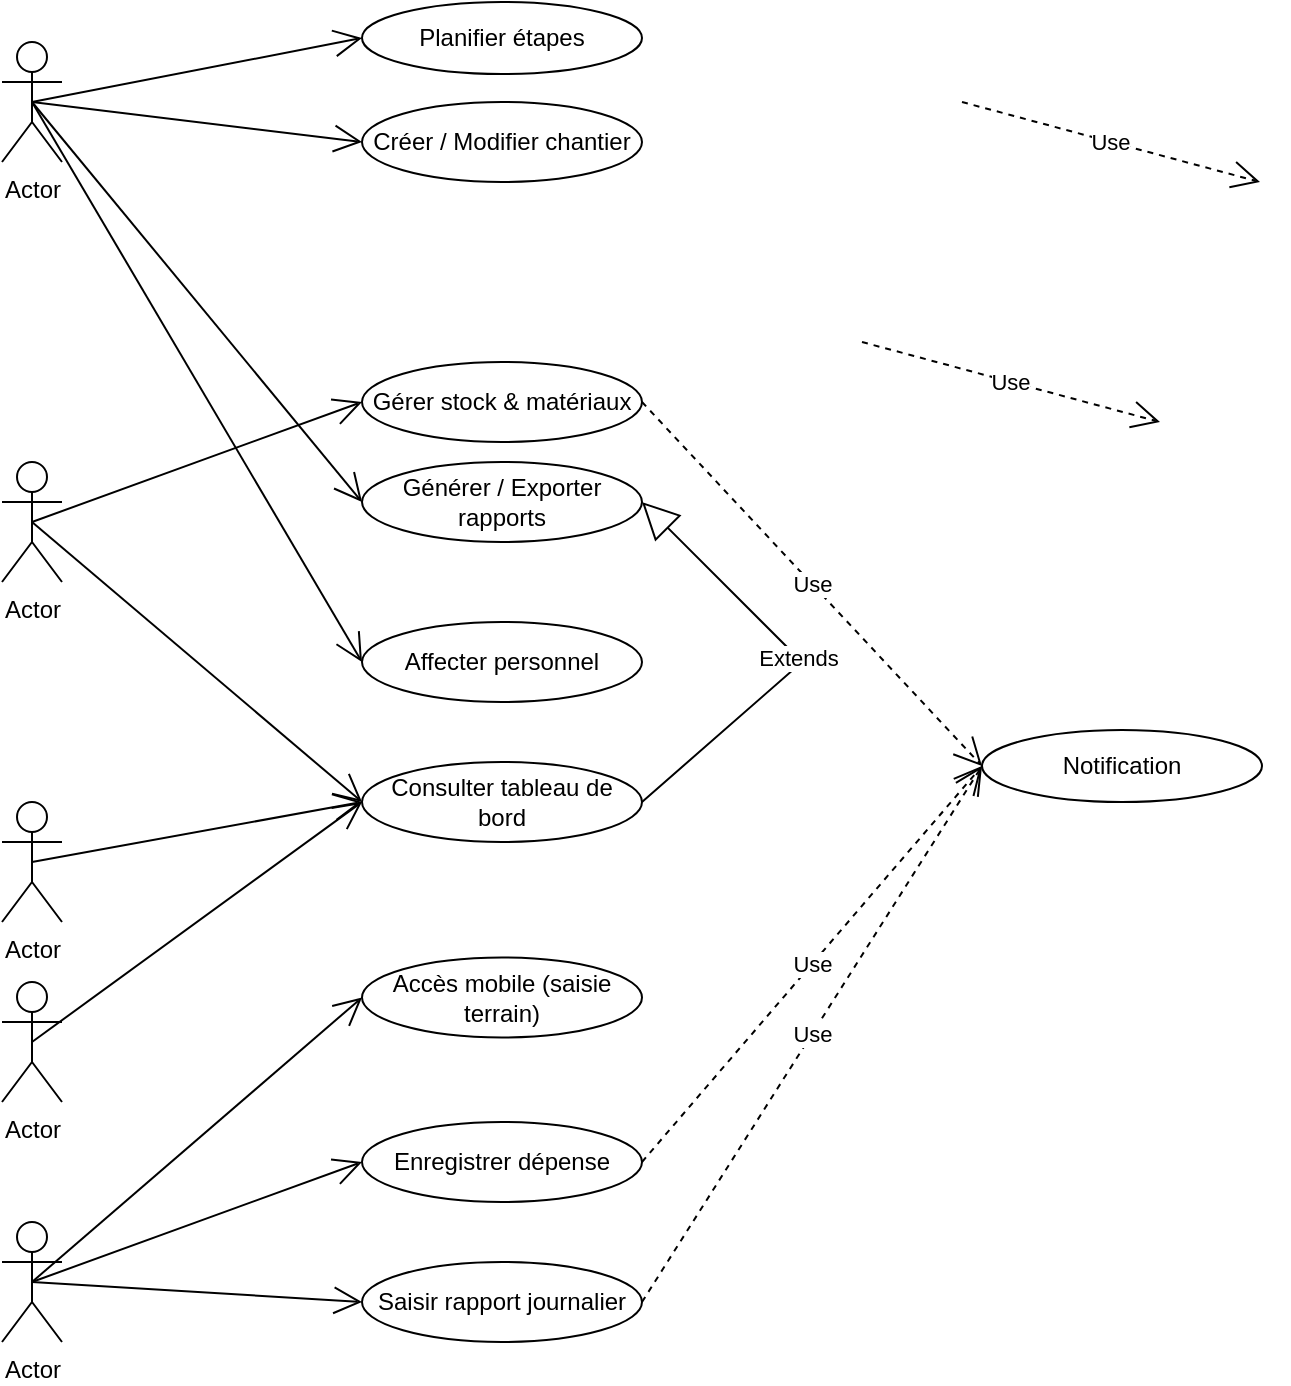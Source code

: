 <mxfile version="28.2.3">
  <diagram name="Page-1" id="U0yPcf9C1vEStQPle7nw">
    <mxGraphModel dx="1934" dy="1028" grid="1" gridSize="10" guides="1" tooltips="1" connect="1" arrows="1" fold="1" page="1" pageScale="1" pageWidth="827" pageHeight="1169" math="0" shadow="0">
      <root>
        <mxCell id="0" />
        <mxCell id="1" parent="0" />
        <mxCell id="rz-6F9YrUB6S1_jGwv9P-1" value="Actor" style="shape=umlActor;verticalLabelPosition=bottom;verticalAlign=top;html=1;outlineConnect=0;" vertex="1" parent="1">
          <mxGeometry x="280" y="480" width="30" height="60" as="geometry" />
        </mxCell>
        <mxCell id="rz-6F9YrUB6S1_jGwv9P-2" value="Actor" style="shape=umlActor;verticalLabelPosition=bottom;verticalAlign=top;html=1;outlineConnect=0;" vertex="1" parent="1">
          <mxGeometry x="280" y="650" width="30" height="60" as="geometry" />
        </mxCell>
        <mxCell id="rz-6F9YrUB6S1_jGwv9P-3" value="Actor" style="shape=umlActor;verticalLabelPosition=bottom;verticalAlign=top;html=1;outlineConnect=0;" vertex="1" parent="1">
          <mxGeometry x="280" y="740" width="30" height="60" as="geometry" />
        </mxCell>
        <mxCell id="rz-6F9YrUB6S1_jGwv9P-4" value="Actor" style="shape=umlActor;verticalLabelPosition=bottom;verticalAlign=top;html=1;outlineConnect=0;" vertex="1" parent="1">
          <mxGeometry x="280" y="270" width="30" height="60" as="geometry" />
        </mxCell>
        <mxCell id="rz-6F9YrUB6S1_jGwv9P-5" value="Actor" style="shape=umlActor;verticalLabelPosition=bottom;verticalAlign=top;html=1;outlineConnect=0;" vertex="1" parent="1">
          <mxGeometry x="280" y="860" width="30" height="60" as="geometry" />
        </mxCell>
        <mxCell id="rz-6F9YrUB6S1_jGwv9P-6" value="Planifier étapes" style="ellipse;whiteSpace=wrap;html=1;" vertex="1" parent="1">
          <mxGeometry x="460" y="250" width="140" height="36" as="geometry" />
        </mxCell>
        <mxCell id="rz-6F9YrUB6S1_jGwv9P-7" value="Créer / Modifier chantier" style="ellipse;whiteSpace=wrap;html=1;" vertex="1" parent="1">
          <mxGeometry x="460" y="300" width="140" height="40" as="geometry" />
        </mxCell>
        <mxCell id="rz-6F9YrUB6S1_jGwv9P-11" value="Consulter tableau de bord" style="ellipse;whiteSpace=wrap;html=1;" vertex="1" parent="1">
          <mxGeometry x="460" y="630" width="140" height="40" as="geometry" />
        </mxCell>
        <mxCell id="rz-6F9YrUB6S1_jGwv9P-12" value="Affecter personnel" style="ellipse;whiteSpace=wrap;html=1;" vertex="1" parent="1">
          <mxGeometry x="460" y="560" width="140" height="40" as="geometry" />
        </mxCell>
        <mxCell id="rz-6F9YrUB6S1_jGwv9P-13" value="Générer / Exporter rapports" style="ellipse;whiteSpace=wrap;html=1;" vertex="1" parent="1">
          <mxGeometry x="460" y="480" width="140" height="40" as="geometry" />
        </mxCell>
        <mxCell id="rz-6F9YrUB6S1_jGwv9P-14" value="Gérer stock &amp;amp; matériaux" style="ellipse;whiteSpace=wrap;html=1;" vertex="1" parent="1">
          <mxGeometry x="460" y="430" width="140" height="40" as="geometry" />
        </mxCell>
        <mxCell id="rz-6F9YrUB6S1_jGwv9P-15" value="Accès mobile (saisie terrain)" style="ellipse;whiteSpace=wrap;html=1;" vertex="1" parent="1">
          <mxGeometry x="460" y="727.75" width="140" height="40" as="geometry" />
        </mxCell>
        <mxCell id="rz-6F9YrUB6S1_jGwv9P-16" value="Enregistrer dépense" style="ellipse;whiteSpace=wrap;html=1;" vertex="1" parent="1">
          <mxGeometry x="460" y="810" width="140" height="40" as="geometry" />
        </mxCell>
        <mxCell id="rz-6F9YrUB6S1_jGwv9P-18" value="Saisir rapport journalier" style="ellipse;whiteSpace=wrap;html=1;" vertex="1" parent="1">
          <mxGeometry x="460" y="880" width="140" height="40" as="geometry" />
        </mxCell>
        <mxCell id="rz-6F9YrUB6S1_jGwv9P-22" value="" style="endArrow=open;endFill=1;endSize=12;html=1;rounded=0;entryX=0;entryY=0.5;entryDx=0;entryDy=0;exitX=0.5;exitY=0.5;exitDx=0;exitDy=0;exitPerimeter=0;" edge="1" parent="1" source="rz-6F9YrUB6S1_jGwv9P-4" target="rz-6F9YrUB6S1_jGwv9P-6">
          <mxGeometry width="160" relative="1" as="geometry">
            <mxPoint x="300" y="299.68" as="sourcePoint" />
            <mxPoint x="460" y="299.68" as="targetPoint" />
          </mxGeometry>
        </mxCell>
        <mxCell id="rz-6F9YrUB6S1_jGwv9P-23" value="" style="endArrow=open;endFill=1;endSize=12;html=1;rounded=0;entryX=0;entryY=0.5;entryDx=0;entryDy=0;exitX=0.5;exitY=0.5;exitDx=0;exitDy=0;exitPerimeter=0;" edge="1" parent="1" source="rz-6F9YrUB6S1_jGwv9P-4">
          <mxGeometry width="160" relative="1" as="geometry">
            <mxPoint x="295" y="352" as="sourcePoint" />
            <mxPoint x="460" y="320" as="targetPoint" />
          </mxGeometry>
        </mxCell>
        <mxCell id="rz-6F9YrUB6S1_jGwv9P-24" value="" style="endArrow=open;endFill=1;endSize=12;html=1;rounded=0;entryX=0;entryY=0.5;entryDx=0;entryDy=0;exitX=0.5;exitY=0.5;exitDx=0;exitDy=0;exitPerimeter=0;" edge="1" parent="1" source="rz-6F9YrUB6S1_jGwv9P-4" target="rz-6F9YrUB6S1_jGwv9P-13">
          <mxGeometry width="160" relative="1" as="geometry">
            <mxPoint x="280" y="370" as="sourcePoint" />
            <mxPoint x="445" y="450" as="targetPoint" />
          </mxGeometry>
        </mxCell>
        <mxCell id="rz-6F9YrUB6S1_jGwv9P-26" value="" style="endArrow=open;endFill=1;endSize=12;html=1;rounded=0;entryX=0;entryY=0.5;entryDx=0;entryDy=0;exitX=0.5;exitY=0.5;exitDx=0;exitDy=0;exitPerimeter=0;" edge="1" parent="1" source="rz-6F9YrUB6S1_jGwv9P-1" target="rz-6F9YrUB6S1_jGwv9P-11">
          <mxGeometry width="160" relative="1" as="geometry">
            <mxPoint x="300" y="310" as="sourcePoint" />
            <mxPoint x="435" y="390" as="targetPoint" />
          </mxGeometry>
        </mxCell>
        <mxCell id="rz-6F9YrUB6S1_jGwv9P-27" value="" style="endArrow=open;endFill=1;endSize=12;html=1;rounded=0;entryX=0;entryY=0.5;entryDx=0;entryDy=0;exitX=0.5;exitY=0.5;exitDx=0;exitDy=0;exitPerimeter=0;" edge="1" parent="1" source="rz-6F9YrUB6S1_jGwv9P-2" target="rz-6F9YrUB6S1_jGwv9P-11">
          <mxGeometry width="160" relative="1" as="geometry">
            <mxPoint x="270" y="722" as="sourcePoint" />
            <mxPoint x="435" y="690" as="targetPoint" />
          </mxGeometry>
        </mxCell>
        <mxCell id="rz-6F9YrUB6S1_jGwv9P-28" value="" style="endArrow=open;endFill=1;endSize=12;html=1;rounded=0;entryX=0;entryY=0.5;entryDx=0;entryDy=0;exitX=0.5;exitY=0.5;exitDx=0;exitDy=0;exitPerimeter=0;" edge="1" parent="1" source="rz-6F9YrUB6S1_jGwv9P-1" target="rz-6F9YrUB6S1_jGwv9P-14">
          <mxGeometry width="160" relative="1" as="geometry">
            <mxPoint x="249" y="602" as="sourcePoint" />
            <mxPoint x="414" y="570" as="targetPoint" />
          </mxGeometry>
        </mxCell>
        <mxCell id="rz-6F9YrUB6S1_jGwv9P-29" value="" style="endArrow=open;endFill=1;endSize=12;html=1;rounded=0;entryX=0;entryY=0.5;entryDx=0;entryDy=0;exitX=0.5;exitY=0.5;exitDx=0;exitDy=0;exitPerimeter=0;" edge="1" parent="1" source="rz-6F9YrUB6S1_jGwv9P-5" target="rz-6F9YrUB6S1_jGwv9P-16">
          <mxGeometry width="160" relative="1" as="geometry">
            <mxPoint x="295" y="952" as="sourcePoint" />
            <mxPoint x="460" y="920" as="targetPoint" />
          </mxGeometry>
        </mxCell>
        <mxCell id="rz-6F9YrUB6S1_jGwv9P-30" value="" style="endArrow=open;endFill=1;endSize=12;html=1;rounded=0;entryX=0;entryY=0.5;entryDx=0;entryDy=0;exitX=0.5;exitY=0.5;exitDx=0;exitDy=0;exitPerimeter=0;" edge="1" parent="1" source="rz-6F9YrUB6S1_jGwv9P-5" target="rz-6F9YrUB6S1_jGwv9P-18">
          <mxGeometry width="160" relative="1" as="geometry">
            <mxPoint x="280" y="1062" as="sourcePoint" />
            <mxPoint x="445" y="1030" as="targetPoint" />
          </mxGeometry>
        </mxCell>
        <mxCell id="rz-6F9YrUB6S1_jGwv9P-31" value="" style="endArrow=open;endFill=1;endSize=12;html=1;rounded=0;entryX=0;entryY=0.5;entryDx=0;entryDy=0;exitX=0.5;exitY=0.5;exitDx=0;exitDy=0;exitPerimeter=0;" edge="1" parent="1" source="rz-6F9YrUB6S1_jGwv9P-5" target="rz-6F9YrUB6S1_jGwv9P-15">
          <mxGeometry width="160" relative="1" as="geometry">
            <mxPoint x="249" y="822" as="sourcePoint" />
            <mxPoint x="414" y="790" as="targetPoint" />
          </mxGeometry>
        </mxCell>
        <mxCell id="rz-6F9YrUB6S1_jGwv9P-32" value="" style="endArrow=open;endFill=1;endSize=12;html=1;rounded=0;entryX=0;entryY=0.5;entryDx=0;entryDy=0;exitX=0.5;exitY=0.5;exitDx=0;exitDy=0;exitPerimeter=0;" edge="1" parent="1" source="rz-6F9YrUB6S1_jGwv9P-4" target="rz-6F9YrUB6S1_jGwv9P-12">
          <mxGeometry width="160" relative="1" as="geometry">
            <mxPoint x="331" y="262" as="sourcePoint" />
            <mxPoint x="496" y="230" as="targetPoint" />
          </mxGeometry>
        </mxCell>
        <mxCell id="rz-6F9YrUB6S1_jGwv9P-33" value="" style="endArrow=open;endFill=1;endSize=12;html=1;rounded=0;entryX=0;entryY=0.5;entryDx=0;entryDy=0;exitX=0.5;exitY=0.5;exitDx=0;exitDy=0;exitPerimeter=0;" edge="1" parent="1" source="rz-6F9YrUB6S1_jGwv9P-3" target="rz-6F9YrUB6S1_jGwv9P-11">
          <mxGeometry width="160" relative="1" as="geometry">
            <mxPoint x="212.5" y="759.75" as="sourcePoint" />
            <mxPoint x="377.5" y="727.75" as="targetPoint" />
          </mxGeometry>
        </mxCell>
        <mxCell id="rz-6F9YrUB6S1_jGwv9P-36" value="Extends" style="endArrow=block;endSize=16;endFill=0;html=1;rounded=0;exitX=1;exitY=0.5;exitDx=0;exitDy=0;entryX=1;entryY=0.5;entryDx=0;entryDy=0;" edge="1" parent="1" source="rz-6F9YrUB6S1_jGwv9P-11" target="rz-6F9YrUB6S1_jGwv9P-13">
          <mxGeometry width="160" relative="1" as="geometry">
            <mxPoint x="667" y="510" as="sourcePoint" />
            <mxPoint x="600" y="510" as="targetPoint" />
            <Array as="points">
              <mxPoint x="680" y="580" />
            </Array>
          </mxGeometry>
        </mxCell>
        <mxCell id="rz-6F9YrUB6S1_jGwv9P-37" value="Use" style="endArrow=open;endSize=12;dashed=1;html=1;rounded=0;entryX=0;entryY=0.5;entryDx=0;entryDy=0;exitX=1;exitY=0.5;exitDx=0;exitDy=0;" edge="1" parent="1" source="rz-6F9YrUB6S1_jGwv9P-14" target="rz-6F9YrUB6S1_jGwv9P-42">
          <mxGeometry width="160" relative="1" as="geometry">
            <mxPoint x="640" y="420" as="sourcePoint" />
            <mxPoint x="800" y="420" as="targetPoint" />
          </mxGeometry>
        </mxCell>
        <mxCell id="rz-6F9YrUB6S1_jGwv9P-42" value="Notification" style="ellipse;whiteSpace=wrap;html=1;" vertex="1" parent="1">
          <mxGeometry x="770" y="614" width="140" height="36" as="geometry" />
        </mxCell>
        <mxCell id="rz-6F9YrUB6S1_jGwv9P-43" style="edgeStyle=orthogonalEdgeStyle;rounded=0;orthogonalLoop=1;jettySize=auto;html=1;exitX=0.5;exitY=1;exitDx=0;exitDy=0;" edge="1" parent="1">
          <mxGeometry relative="1" as="geometry">
            <mxPoint x="790" y="528" as="sourcePoint" />
            <mxPoint x="790" y="528" as="targetPoint" />
          </mxGeometry>
        </mxCell>
        <mxCell id="rz-6F9YrUB6S1_jGwv9P-44" value="Use" style="endArrow=open;endSize=12;dashed=1;html=1;rounded=0;entryX=0;entryY=0.5;entryDx=0;entryDy=0;exitX=1;exitY=0.5;exitDx=0;exitDy=0;" edge="1" parent="1" source="rz-6F9YrUB6S1_jGwv9P-16" target="rz-6F9YrUB6S1_jGwv9P-42">
          <mxGeometry width="160" relative="1" as="geometry">
            <mxPoint x="600" y="540" as="sourcePoint" />
            <mxPoint x="749" y="580" as="targetPoint" />
          </mxGeometry>
        </mxCell>
        <mxCell id="rz-6F9YrUB6S1_jGwv9P-45" value="Use" style="endArrow=open;endSize=12;dashed=1;html=1;rounded=0;entryX=0;entryY=0.5;entryDx=0;entryDy=0;exitX=1;exitY=0.5;exitDx=0;exitDy=0;" edge="1" parent="1" source="rz-6F9YrUB6S1_jGwv9P-18" target="rz-6F9YrUB6S1_jGwv9P-42">
          <mxGeometry width="160" relative="1" as="geometry">
            <mxPoint x="710" y="600" as="sourcePoint" />
            <mxPoint x="859" y="640" as="targetPoint" />
          </mxGeometry>
        </mxCell>
        <mxCell id="rz-6F9YrUB6S1_jGwv9P-46" value="Use" style="endArrow=open;endSize=12;dashed=1;html=1;rounded=0;entryX=0;entryY=0;entryDx=0;entryDy=0;exitX=1;exitY=0.5;exitDx=0;exitDy=0;" edge="1" parent="1">
          <mxGeometry width="160" relative="1" as="geometry">
            <mxPoint x="710" y="420" as="sourcePoint" />
            <mxPoint x="859" y="460" as="targetPoint" />
          </mxGeometry>
        </mxCell>
        <mxCell id="rz-6F9YrUB6S1_jGwv9P-47" value="Use" style="endArrow=open;endSize=12;dashed=1;html=1;rounded=0;entryX=0;entryY=0;entryDx=0;entryDy=0;exitX=1;exitY=0.5;exitDx=0;exitDy=0;" edge="1" parent="1">
          <mxGeometry width="160" relative="1" as="geometry">
            <mxPoint x="760" y="300" as="sourcePoint" />
            <mxPoint x="909" y="340" as="targetPoint" />
          </mxGeometry>
        </mxCell>
      </root>
    </mxGraphModel>
  </diagram>
</mxfile>
